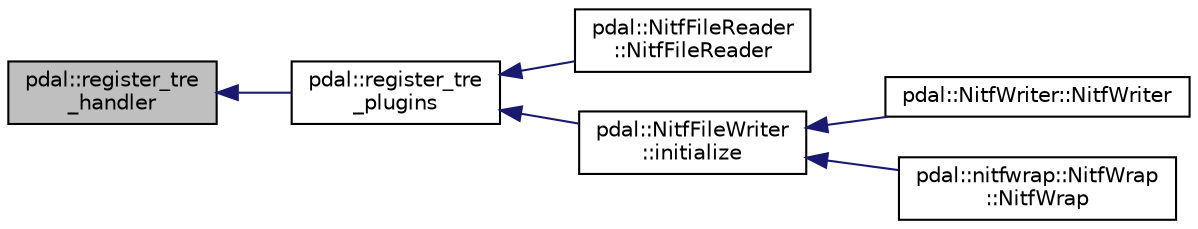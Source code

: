 digraph "pdal::register_tre_handler"
{
  edge [fontname="Helvetica",fontsize="10",labelfontname="Helvetica",labelfontsize="10"];
  node [fontname="Helvetica",fontsize="10",shape=record];
  rankdir="LR";
  Node1 [label="pdal::register_tre\l_handler",height=0.2,width=0.4,color="black", fillcolor="grey75", style="filled", fontcolor="black"];
  Node1 -> Node2 [dir="back",color="midnightblue",fontsize="10",style="solid",fontname="Helvetica"];
  Node2 [label="pdal::register_tre\l_plugins",height=0.2,width=0.4,color="black", fillcolor="white", style="filled",URL="$namespacepdal.html#a1c6c3e9cb18879d413da22948a3c7255"];
  Node2 -> Node3 [dir="back",color="midnightblue",fontsize="10",style="solid",fontname="Helvetica"];
  Node3 [label="pdal::NitfFileReader\l::NitfFileReader",height=0.2,width=0.4,color="black", fillcolor="white", style="filled",URL="$classpdal_1_1NitfFileReader.html#a934a8b5d5641526cea705851937b8981"];
  Node2 -> Node4 [dir="back",color="midnightblue",fontsize="10",style="solid",fontname="Helvetica"];
  Node4 [label="pdal::NitfFileWriter\l::initialize",height=0.2,width=0.4,color="black", fillcolor="white", style="filled",URL="$classpdal_1_1NitfFileWriter.html#ae00c7f0e920f5bea1076e621c1e524de"];
  Node4 -> Node5 [dir="back",color="midnightblue",fontsize="10",style="solid",fontname="Helvetica"];
  Node5 [label="pdal::NitfWriter::NitfWriter",height=0.2,width=0.4,color="black", fillcolor="white", style="filled",URL="$classpdal_1_1NitfWriter.html#a2397db467ddcd777da2e2937303759d1"];
  Node4 -> Node6 [dir="back",color="midnightblue",fontsize="10",style="solid",fontname="Helvetica"];
  Node6 [label="pdal::nitfwrap::NitfWrap\l::NitfWrap",height=0.2,width=0.4,color="black", fillcolor="white", style="filled",URL="$classpdal_1_1nitfwrap_1_1NitfWrap.html#a507defc6c08af645c161ee875c58374a"];
}
